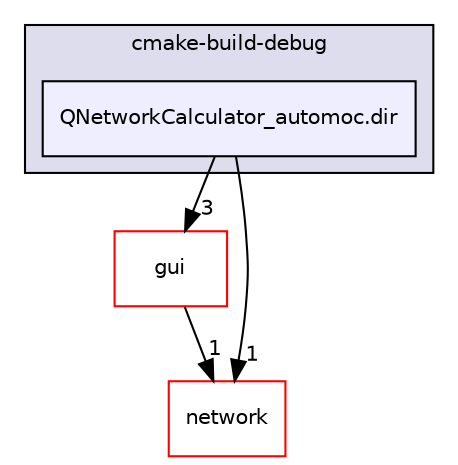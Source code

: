 digraph "/home/boa/CLionProjects/my/QNetworkCalculator/cmake-build-debug/QNetworkCalculator_automoc.dir" {
  bgcolor=transparent;
  compound=true
  node [ fontsize="10", fontname="Helvetica"];
  edge [ labelfontsize="10", labelfontname="Helvetica"];
  subgraph clusterdir_95e29a8b8ee7c54052c171a88bb95675 {
    graph [ bgcolor="#ddddee", pencolor="black", label="cmake-build-debug" fontname="Helvetica", fontsize="10", URL="dir_95e29a8b8ee7c54052c171a88bb95675.html"]
  dir_b566b17af4efa9ec1a0e48dcb1d79e33 [shape=box, label="QNetworkCalculator_automoc.dir", style="filled", fillcolor="#eeeeff", pencolor="black", URL="dir_b566b17af4efa9ec1a0e48dcb1d79e33.html"];
  }
  dir_11bc0974ce736ce9a6fadebbeb7a8314 [shape=box label="gui" color="red" URL="dir_11bc0974ce736ce9a6fadebbeb7a8314.html"];
  dir_c901c14b65aa229498a52b725b3d4a2c [shape=box label="network" color="red" URL="dir_c901c14b65aa229498a52b725b3d4a2c.html"];
  dir_11bc0974ce736ce9a6fadebbeb7a8314->dir_c901c14b65aa229498a52b725b3d4a2c [headlabel="1", labeldistance=1.5 headhref="dir_000006_000009.html"];
  dir_b566b17af4efa9ec1a0e48dcb1d79e33->dir_11bc0974ce736ce9a6fadebbeb7a8314 [headlabel="3", labeldistance=1.5 headhref="dir_000005_000006.html"];
  dir_b566b17af4efa9ec1a0e48dcb1d79e33->dir_c901c14b65aa229498a52b725b3d4a2c [headlabel="1", labeldistance=1.5 headhref="dir_000005_000009.html"];
}
